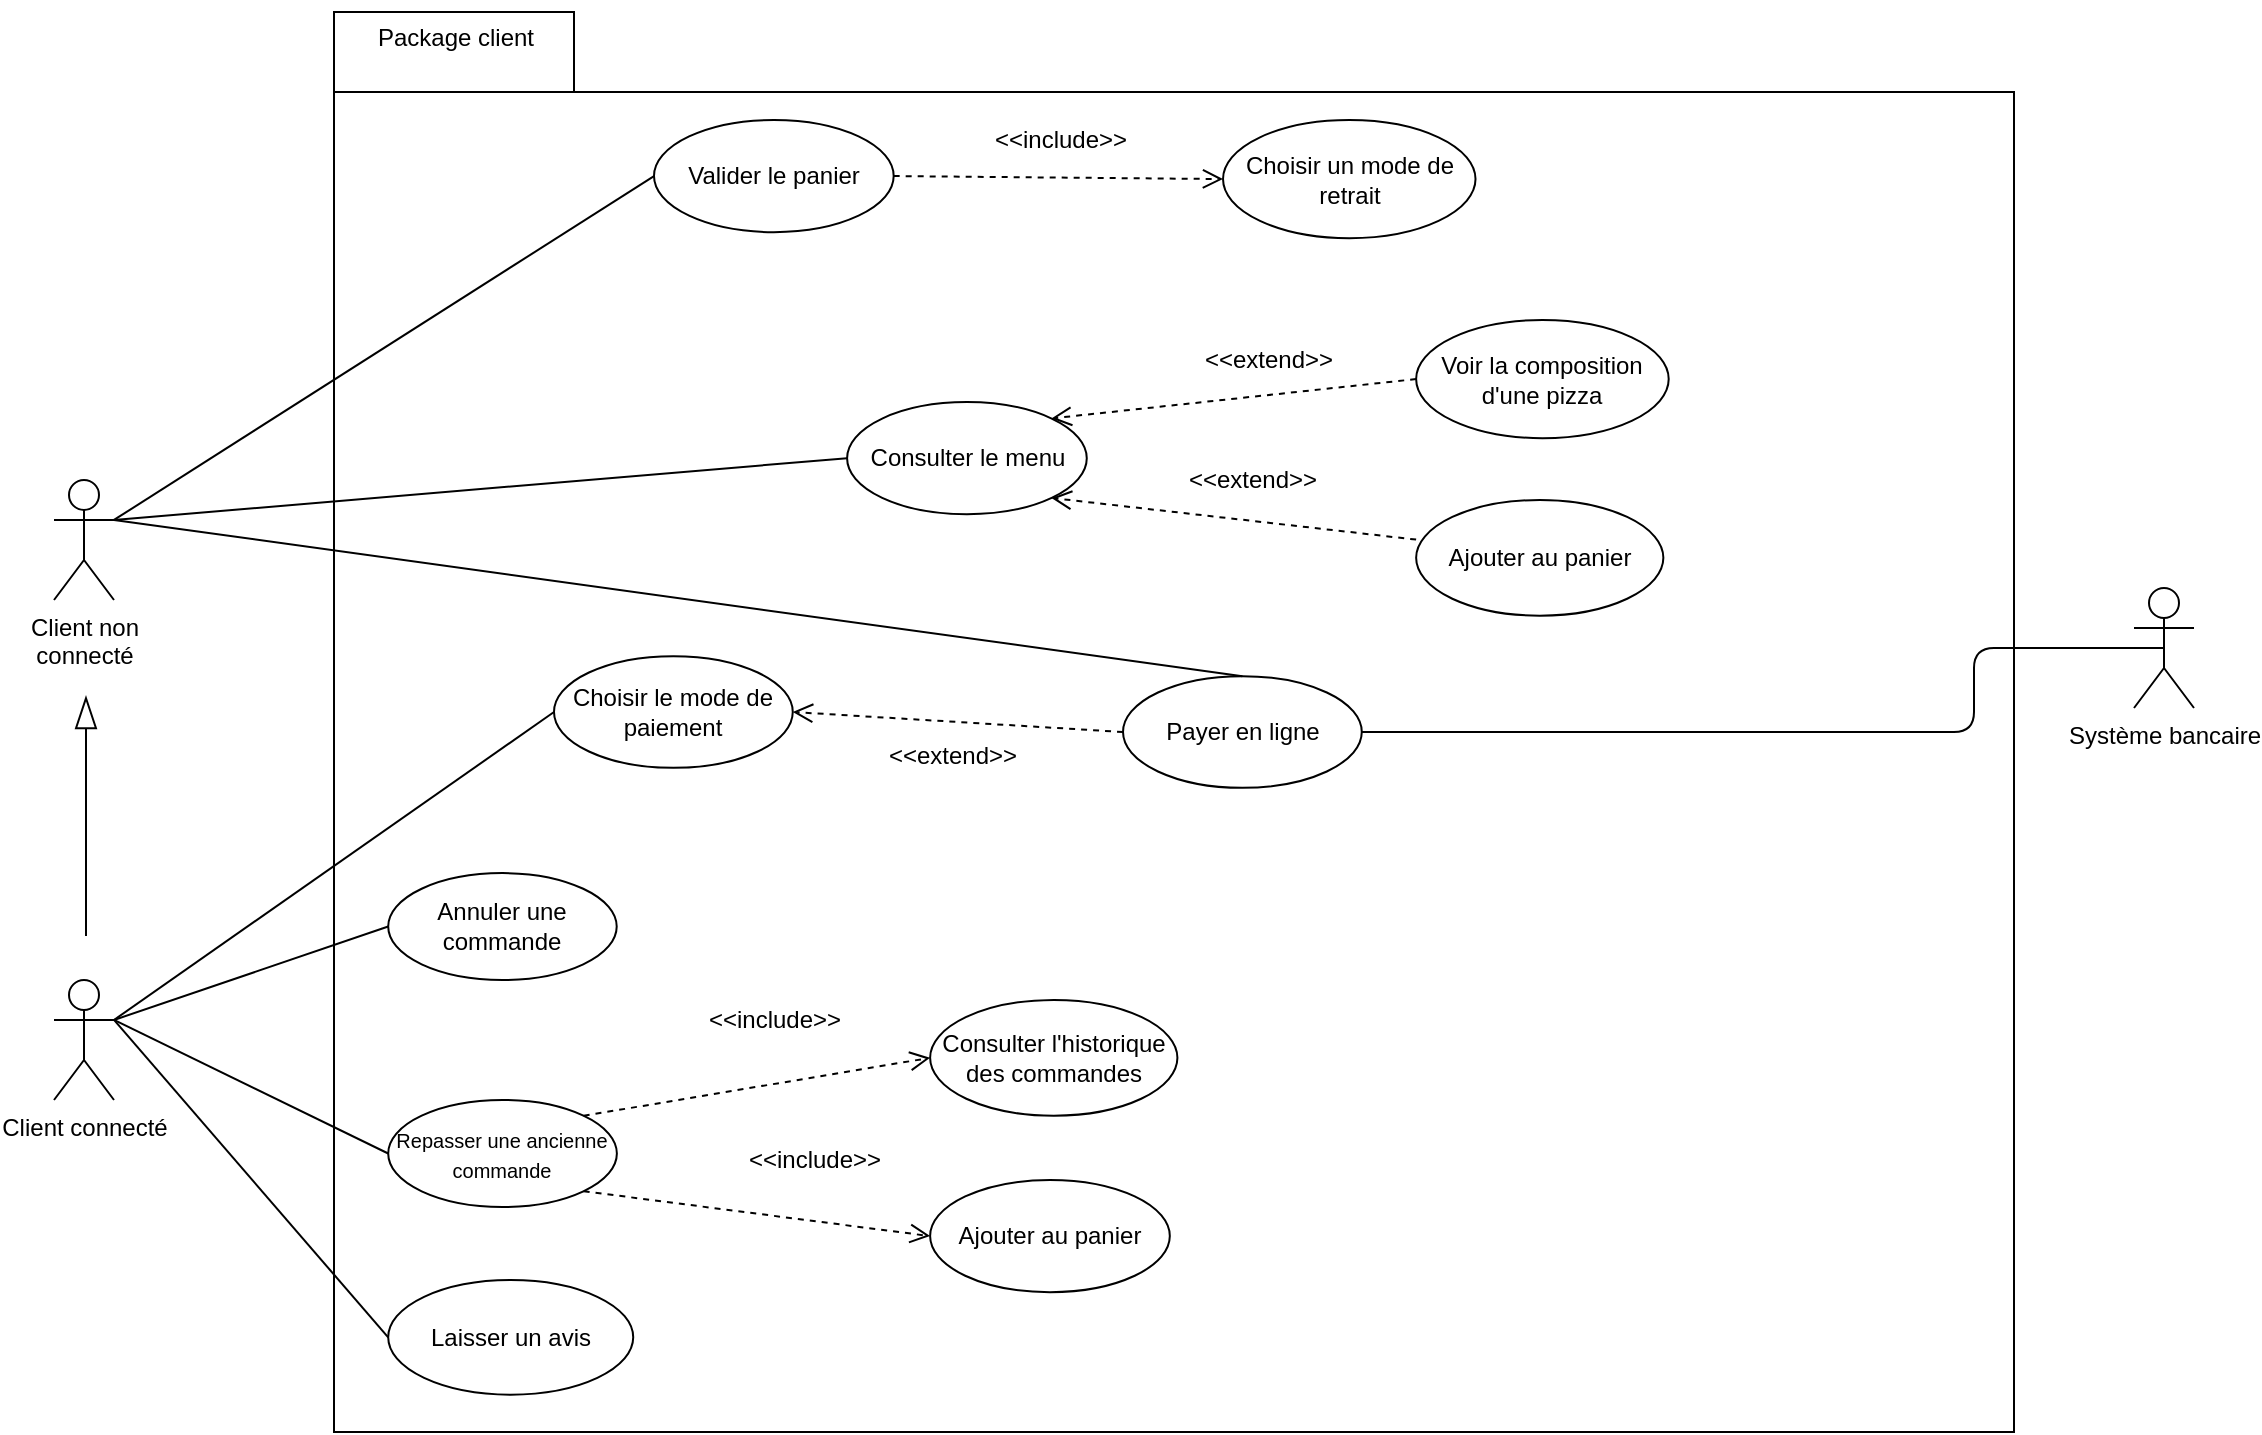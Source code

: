 <mxfile version="13.3.1" type="device"><diagram name="Page-1" id="b5b7bab2-c9e2-2cf4-8b2a-24fd1a2a6d21"><mxGraphModel dx="1086" dy="807" grid="1" gridSize="10" guides="1" tooltips="1" connect="1" arrows="1" fold="1" page="1" pageScale="1" pageWidth="1169" pageHeight="827" background="#ffffff" math="0" shadow="0"><root><mxCell id="0"/><mxCell id="1" parent="0"/><mxCell id="R6kK59TLIhh6fVPSXDEx-1" value="" style="group" parent="1" vertex="1" connectable="0"><mxGeometry x="190" y="60" width="840" height="710" as="geometry"/></mxCell><mxCell id="R6kK59TLIhh6fVPSXDEx-2" value="&lt;div&gt;&lt;br&gt;&lt;/div&gt;&lt;div&gt;&lt;br&gt;&lt;/div&gt;" style="shape=folder;fontStyle=1;spacingTop=10;tabWidth=120;tabHeight=40;tabPosition=left;html=1;fillColor=none;" parent="R6kK59TLIhh6fVPSXDEx-1" vertex="1"><mxGeometry y="6" width="840.0" height="710" as="geometry"/></mxCell><mxCell id="R6kK59TLIhh6fVPSXDEx-3" value="Package client" style="text;html=1;strokeColor=none;fillColor=none;align=center;verticalAlign=middle;whiteSpace=wrap;rounded=0;" parent="R6kK59TLIhh6fVPSXDEx-1" vertex="1"><mxGeometry x="0.003" y="5.996" width="121.935" height="25.357" as="geometry"/></mxCell><mxCell id="R6kK59TLIhh6fVPSXDEx-4" value="&lt;div&gt;Payer en ligne&lt;/div&gt;" style="ellipse;whiteSpace=wrap;html=1;fillColor=none;" parent="R6kK59TLIhh6fVPSXDEx-1" vertex="1"><mxGeometry x="394.51" y="338.07" width="119.38" height="55.86" as="geometry"/></mxCell><mxCell id="R6kK59TLIhh6fVPSXDEx-5" value="&lt;font style=&quot;font-size: 10px&quot;&gt;Repasser une ancienne commande&lt;br&gt;&lt;/font&gt;" style="ellipse;whiteSpace=wrap;html=1;fillColor=none;" parent="R6kK59TLIhh6fVPSXDEx-1" vertex="1"><mxGeometry x="27.1" y="550" width="114.34" height="53.5" as="geometry"/></mxCell><mxCell id="R6kK59TLIhh6fVPSXDEx-6" value="&lt;font&gt;&lt;font style=&quot;font-size: 12px&quot;&gt;Laisser un avis&lt;/font&gt;&lt;br&gt;&lt;/font&gt;" style="ellipse;whiteSpace=wrap;html=1;fillColor=none;" parent="R6kK59TLIhh6fVPSXDEx-1" vertex="1"><mxGeometry x="27.1" y="640" width="122.51" height="57.32" as="geometry"/></mxCell><mxCell id="R6kK59TLIhh6fVPSXDEx-7" value="Choisir le mode de paiement" style="ellipse;whiteSpace=wrap;html=1;fillColor=none;" parent="R6kK59TLIhh6fVPSXDEx-1" vertex="1"><mxGeometry x="110" y="328.07" width="119.38" height="55.86" as="geometry"/></mxCell><mxCell id="R6kK59TLIhh6fVPSXDEx-10" value="Annuler une commande" style="ellipse;whiteSpace=wrap;html=1;fillColor=none;" parent="R6kK59TLIhh6fVPSXDEx-1" vertex="1"><mxGeometry x="27.1" y="436.54" width="114.26" height="53.46" as="geometry"/></mxCell><mxCell id="lCgH4G8SzoPWd3OUbFPc-4" value="" style="endArrow=open;dashed=1;html=1;exitX=0;exitY=0.5;exitDx=0;exitDy=0;entryX=1;entryY=0.5;entryDx=0;entryDy=0;startArrow=none;startFill=0;endSize=8;endFill=0;startSize=9;" parent="R6kK59TLIhh6fVPSXDEx-1" source="R6kK59TLIhh6fVPSXDEx-4" target="R6kK59TLIhh6fVPSXDEx-7" edge="1"><mxGeometry width="50" height="50" relative="1" as="geometry"><mxPoint x="380.965" y="355.26" as="sourcePoint"/><mxPoint x="272.577" y="355.26" as="targetPoint"/></mxGeometry></mxCell><mxCell id="lCgH4G8SzoPWd3OUbFPc-5" value="&amp;lt;&amp;lt;extend&amp;gt;&amp;gt;" style="text;html=1;align=center;verticalAlign=middle;resizable=0;points=[];autosize=1;" parent="R6kK59TLIhh6fVPSXDEx-1" vertex="1"><mxGeometry x="268.996" y="367.999" width="80" height="20" as="geometry"/></mxCell><mxCell id="lCgH4G8SzoPWd3OUbFPc-6" value="&lt;div&gt;Consulter l'historique des commandes&lt;/div&gt;" style="ellipse;whiteSpace=wrap;html=1;fillColor=none;" parent="R6kK59TLIhh6fVPSXDEx-1" vertex="1"><mxGeometry x="298.06" y="500" width="123.65" height="57.86" as="geometry"/></mxCell><mxCell id="lCgH4G8SzoPWd3OUbFPc-7" value="" style="endArrow=open;dashed=1;html=1;exitX=1;exitY=0;exitDx=0;exitDy=0;entryX=0;entryY=0.5;entryDx=0;entryDy=0;endFill=0;endSize=8;" parent="R6kK59TLIhh6fVPSXDEx-1" source="R6kK59TLIhh6fVPSXDEx-5" target="lCgH4G8SzoPWd3OUbFPc-6" edge="1"><mxGeometry width="50" height="50" relative="1" as="geometry"><mxPoint x="420.0" y="438.679" as="sourcePoint"/><mxPoint x="487.742" y="375.286" as="targetPoint"/></mxGeometry></mxCell><mxCell id="lCgH4G8SzoPWd3OUbFPc-8" value="&amp;lt;&amp;lt;include&amp;gt;&amp;gt;" style="text;html=1;align=center;verticalAlign=middle;resizable=0;points=[];autosize=1;" parent="R6kK59TLIhh6fVPSXDEx-1" vertex="1"><mxGeometry x="180.001" y="500.001" width="80" height="20" as="geometry"/></mxCell><mxCell id="lCgH4G8SzoPWd3OUbFPc-9" value="&lt;div&gt;Valider le panier&lt;/div&gt;" style="ellipse;whiteSpace=wrap;html=1;fillColor=none;" parent="R6kK59TLIhh6fVPSXDEx-1" vertex="1"><mxGeometry x="160" y="60" width="119.84" height="56.07" as="geometry"/></mxCell><mxCell id="lCgH4G8SzoPWd3OUbFPc-12" value="Ajouter au panier" style="ellipse;whiteSpace=wrap;html=1;fillColor=none;" parent="R6kK59TLIhh6fVPSXDEx-1" vertex="1"><mxGeometry x="298.06" y="590" width="119.85" height="56.08" as="geometry"/></mxCell><mxCell id="lCgH4G8SzoPWd3OUbFPc-17" value="" style="endArrow=open;dashed=1;html=1;exitX=1;exitY=1;exitDx=0;exitDy=0;entryX=0;entryY=0.5;entryDx=0;entryDy=0;startArrow=none;startFill=0;startSize=8;endFill=0;endSize=8;" parent="R6kK59TLIhh6fVPSXDEx-1" source="R6kK59TLIhh6fVPSXDEx-5" target="lCgH4G8SzoPWd3OUbFPc-12" edge="1"><mxGeometry width="50" height="50" relative="1" as="geometry"><mxPoint x="420.0" y="438.679" as="sourcePoint"/><mxPoint x="487.742" y="375.286" as="targetPoint"/></mxGeometry></mxCell><mxCell id="lCgH4G8SzoPWd3OUbFPc-21" value="&lt;div&gt;Choisir un mode de retrait&lt;/div&gt;" style="ellipse;whiteSpace=wrap;html=1;fillColor=none;" parent="R6kK59TLIhh6fVPSXDEx-1" vertex="1"><mxGeometry x="444.51" y="60" width="126.25" height="59.07" as="geometry"/></mxCell><mxCell id="lCgH4G8SzoPWd3OUbFPc-22" value="" style="endArrow=open;dashed=1;html=1;entryX=0;entryY=0.5;entryDx=0;entryDy=0;exitX=1;exitY=0.5;exitDx=0;exitDy=0;startArrow=none;startFill=0;endFill=0;endSize=8;" parent="R6kK59TLIhh6fVPSXDEx-1" source="lCgH4G8SzoPWd3OUbFPc-9" target="lCgH4G8SzoPWd3OUbFPc-21" edge="1"><mxGeometry width="50" height="50" relative="1" as="geometry"><mxPoint x="539.352" y="398.003" as="sourcePoint"/><mxPoint x="607.094" y="334.61" as="targetPoint"/></mxGeometry></mxCell><mxCell id="lCgH4G8SzoPWd3OUbFPc-23" value="&amp;lt;&amp;lt;include&amp;gt;&amp;gt;" style="text;html=1;align=center;verticalAlign=middle;resizable=0;points=[];autosize=1;" parent="R6kK59TLIhh6fVPSXDEx-1" vertex="1"><mxGeometry x="322.577" y="60.003" width="80" height="20" as="geometry"/></mxCell><mxCell id="lCgH4G8SzoPWd3OUbFPc-1" value="Voir la composition d'une pizza" style="ellipse;whiteSpace=wrap;html=1;fillColor=none;" parent="R6kK59TLIhh6fVPSXDEx-1" vertex="1"><mxGeometry x="541.07" y="160" width="126.28" height="59.09" as="geometry"/></mxCell><mxCell id="lCgH4G8SzoPWd3OUbFPc-2" value="" style="endArrow=open;dashed=1;html=1;exitX=0;exitY=0.5;exitDx=0;exitDy=0;entryX=1;entryY=0;entryDx=0;entryDy=0;startArrow=none;startFill=0;endSize=8;endFill=0;startSize=9;" parent="R6kK59TLIhh6fVPSXDEx-1" source="lCgH4G8SzoPWd3OUbFPc-1" target="R6kK59TLIhh6fVPSXDEx-13" edge="1"><mxGeometry width="50" height="50" relative="1" as="geometry"><mxPoint x="324.293" y="498.017" as="sourcePoint"/><mxPoint x="392.035" y="434.624" as="targetPoint"/></mxGeometry></mxCell><mxCell id="lCgH4G8SzoPWd3OUbFPc-3" value="&amp;lt;&amp;lt;extend&amp;gt;&amp;gt;" style="text;html=1;align=center;verticalAlign=middle;resizable=0;points=[];autosize=1;" parent="R6kK59TLIhh6fVPSXDEx-1" vertex="1"><mxGeometry x="426.872" y="169.996" width="80" height="20" as="geometry"/></mxCell><mxCell id="R6kK59TLIhh6fVPSXDEx-11" value="" style="group" parent="R6kK59TLIhh6fVPSXDEx-1" vertex="1" connectable="0"><mxGeometry x="256.551" y="181.053" width="162.581" height="76.071" as="geometry"/></mxCell><mxCell id="R6kK59TLIhh6fVPSXDEx-12" value="Consulter le menu" style="text;html=1;strokeColor=none;fillColor=none;align=center;verticalAlign=middle;whiteSpace=wrap;rounded=0;" parent="R6kK59TLIhh6fVPSXDEx-11" vertex="1"><mxGeometry x="-1.047" y="35.357" width="121.935" height="25.357" as="geometry"/></mxCell><mxCell id="R6kK59TLIhh6fVPSXDEx-13" value="" style="ellipse;whiteSpace=wrap;html=1;fillColor=none;" parent="R6kK59TLIhh6fVPSXDEx-11" vertex="1"><mxGeometry y="20" width="119.84" height="56.07" as="geometry"/></mxCell><mxCell id="lCgH4G8SzoPWd3OUbFPc-10" value="" style="endArrow=open;dashed=1;html=1;entryX=1;entryY=1;entryDx=0;entryDy=0;startArrow=none;startFill=0;endSize=8;endFill=0;startSize=9;" parent="R6kK59TLIhh6fVPSXDEx-1" target="R6kK59TLIhh6fVPSXDEx-13" edge="1"><mxGeometry width="50" height="50" relative="1" as="geometry"><mxPoint x="541.067" y="269.803" as="sourcePoint"/><mxPoint x="761.129" y="344.336" as="targetPoint"/></mxGeometry></mxCell><mxCell id="lCgH4G8SzoPWd3OUbFPc-11" value="Ajouter au panier" style="ellipse;whiteSpace=wrap;html=1;fillColor=none;" parent="R6kK59TLIhh6fVPSXDEx-1" vertex="1"><mxGeometry x="541.07" y="250" width="123.61" height="57.84" as="geometry"/></mxCell><mxCell id="lCgH4G8SzoPWd3OUbFPc-16" value="&amp;lt;&amp;lt;extend&amp;gt;&amp;gt;" style="text;html=1;align=center;verticalAlign=middle;resizable=0;points=[];autosize=1;" parent="R6kK59TLIhh6fVPSXDEx-1" vertex="1"><mxGeometry x="419.132" y="229.999" width="80" height="20" as="geometry"/></mxCell><mxCell id="lCgH4G8SzoPWd3OUbFPc-28" value="&amp;lt;&amp;lt;include&amp;gt;&amp;gt;" style="text;html=1;align=center;verticalAlign=middle;resizable=0;points=[];autosize=1;" parent="R6kK59TLIhh6fVPSXDEx-1" vertex="1"><mxGeometry x="200.001" y="570.001" width="80" height="20" as="geometry"/></mxCell><mxCell id="t87FqSC_vY8u8BtdiRp_-8" style="rounded=0;orthogonalLoop=1;jettySize=auto;html=1;exitX=1;exitY=0.333;exitDx=0;exitDy=0;exitPerimeter=0;entryX=0;entryY=0.5;entryDx=0;entryDy=0;endArrow=none;endFill=0;endSize=14;" edge="1" parent="1" source="R6kK59TLIhh6fVPSXDEx-16" target="lCgH4G8SzoPWd3OUbFPc-9"><mxGeometry relative="1" as="geometry"/></mxCell><mxCell id="t87FqSC_vY8u8BtdiRp_-9" style="edgeStyle=none;rounded=0;orthogonalLoop=1;jettySize=auto;html=1;exitX=1;exitY=0.333;exitDx=0;exitDy=0;exitPerimeter=0;entryX=0;entryY=0.5;entryDx=0;entryDy=0;endArrow=none;endFill=0;endSize=14;" edge="1" parent="1" source="R6kK59TLIhh6fVPSXDEx-16" target="R6kK59TLIhh6fVPSXDEx-13"><mxGeometry relative="1" as="geometry"/></mxCell><mxCell id="t87FqSC_vY8u8BtdiRp_-10" style="edgeStyle=none;rounded=0;orthogonalLoop=1;jettySize=auto;html=1;exitX=1;exitY=0.333;exitDx=0;exitDy=0;exitPerimeter=0;entryX=0.5;entryY=0;entryDx=0;entryDy=0;endArrow=none;endFill=0;endSize=14;" edge="1" parent="1" source="R6kK59TLIhh6fVPSXDEx-16" target="R6kK59TLIhh6fVPSXDEx-4"><mxGeometry relative="1" as="geometry"/></mxCell><mxCell id="R6kK59TLIhh6fVPSXDEx-16" value="Client non &lt;br&gt;connecté" style="shape=umlActor;verticalLabelPosition=bottom;labelBackgroundColor=#ffffff;verticalAlign=top;html=1;outlineConnect=0;fillColor=none;" parent="1" vertex="1"><mxGeometry x="50" y="300" width="30" height="60" as="geometry"/></mxCell><mxCell id="t87FqSC_vY8u8BtdiRp_-11" style="edgeStyle=none;rounded=0;orthogonalLoop=1;jettySize=auto;html=1;exitX=1;exitY=0.333;exitDx=0;exitDy=0;exitPerimeter=0;entryX=0;entryY=0.5;entryDx=0;entryDy=0;endArrow=none;endFill=0;endSize=14;" edge="1" parent="1" source="R6kK59TLIhh6fVPSXDEx-17" target="R6kK59TLIhh6fVPSXDEx-7"><mxGeometry relative="1" as="geometry"/></mxCell><mxCell id="R6kK59TLIhh6fVPSXDEx-17" value="&lt;div&gt;Client connecté&lt;/div&gt;" style="shape=umlActor;verticalLabelPosition=bottom;labelBackgroundColor=#ffffff;verticalAlign=top;html=1;outlineConnect=0;fillColor=none;" parent="1" vertex="1"><mxGeometry x="50" y="550" width="30" height="60" as="geometry"/></mxCell><mxCell id="R6kK59TLIhh6fVPSXDEx-18" style="rounded=0;orthogonalLoop=1;jettySize=auto;html=1;exitX=0;exitY=0.5;exitDx=0;exitDy=0;entryX=1;entryY=0.333;entryDx=0;entryDy=0;entryPerimeter=0;endArrow=none;endFill=0;" parent="1" source="R6kK59TLIhh6fVPSXDEx-5" target="R6kK59TLIhh6fVPSXDEx-17" edge="1"><mxGeometry relative="1" as="geometry"/></mxCell><mxCell id="R6kK59TLIhh6fVPSXDEx-20" value="" style="endArrow=none;html=1;entryX=0;entryY=0.5;entryDx=0;entryDy=0;exitX=1;exitY=0.333;exitDx=0;exitDy=0;exitPerimeter=0;" parent="1" source="R6kK59TLIhh6fVPSXDEx-17" target="R6kK59TLIhh6fVPSXDEx-10" edge="1"><mxGeometry width="50" height="50" relative="1" as="geometry"><mxPoint x="560" y="450" as="sourcePoint"/><mxPoint x="610" y="400" as="targetPoint"/></mxGeometry></mxCell><mxCell id="R6kK59TLIhh6fVPSXDEx-21" value="Système bancaire" style="shape=umlActor;verticalLabelPosition=bottom;labelBackgroundColor=#ffffff;verticalAlign=top;html=1;outlineConnect=0;" parent="1" vertex="1"><mxGeometry x="1090" y="354" width="30" height="60" as="geometry"/></mxCell><mxCell id="R6kK59TLIhh6fVPSXDEx-22" value="" style="endArrow=none;html=1;entryX=1;entryY=0.5;entryDx=0;entryDy=0;exitX=0.5;exitY=0.5;exitDx=0;exitDy=0;exitPerimeter=0;edgeStyle=orthogonalEdgeStyle;" parent="1" source="R6kK59TLIhh6fVPSXDEx-21" target="R6kK59TLIhh6fVPSXDEx-4" edge="1"><mxGeometry width="50" height="50" relative="1" as="geometry"><mxPoint x="560" y="450" as="sourcePoint"/><mxPoint x="610" y="400" as="targetPoint"/><Array as="points"><mxPoint x="1010" y="384"/><mxPoint x="1010" y="426"/></Array></mxGeometry></mxCell><mxCell id="lCgH4G8SzoPWd3OUbFPc-19" value="" style="endArrow=none;html=1;exitX=1;exitY=0.333;exitDx=0;exitDy=0;exitPerimeter=0;entryX=0;entryY=0.5;entryDx=0;entryDy=0;" parent="1" source="R6kK59TLIhh6fVPSXDEx-17" target="R6kK59TLIhh6fVPSXDEx-6" edge="1"><mxGeometry width="50" height="50" relative="1" as="geometry"><mxPoint x="560" y="450" as="sourcePoint"/><mxPoint x="610" y="400" as="targetPoint"/></mxGeometry></mxCell><mxCell id="t87FqSC_vY8u8BtdiRp_-6" value="" style="endArrow=blockThin;html=1;endFill=0;endSize=14;" edge="1" parent="1"><mxGeometry width="50" height="50" relative="1" as="geometry"><mxPoint x="66" y="528" as="sourcePoint"/><mxPoint x="66" y="408" as="targetPoint"/></mxGeometry></mxCell></root></mxGraphModel></diagram></mxfile>